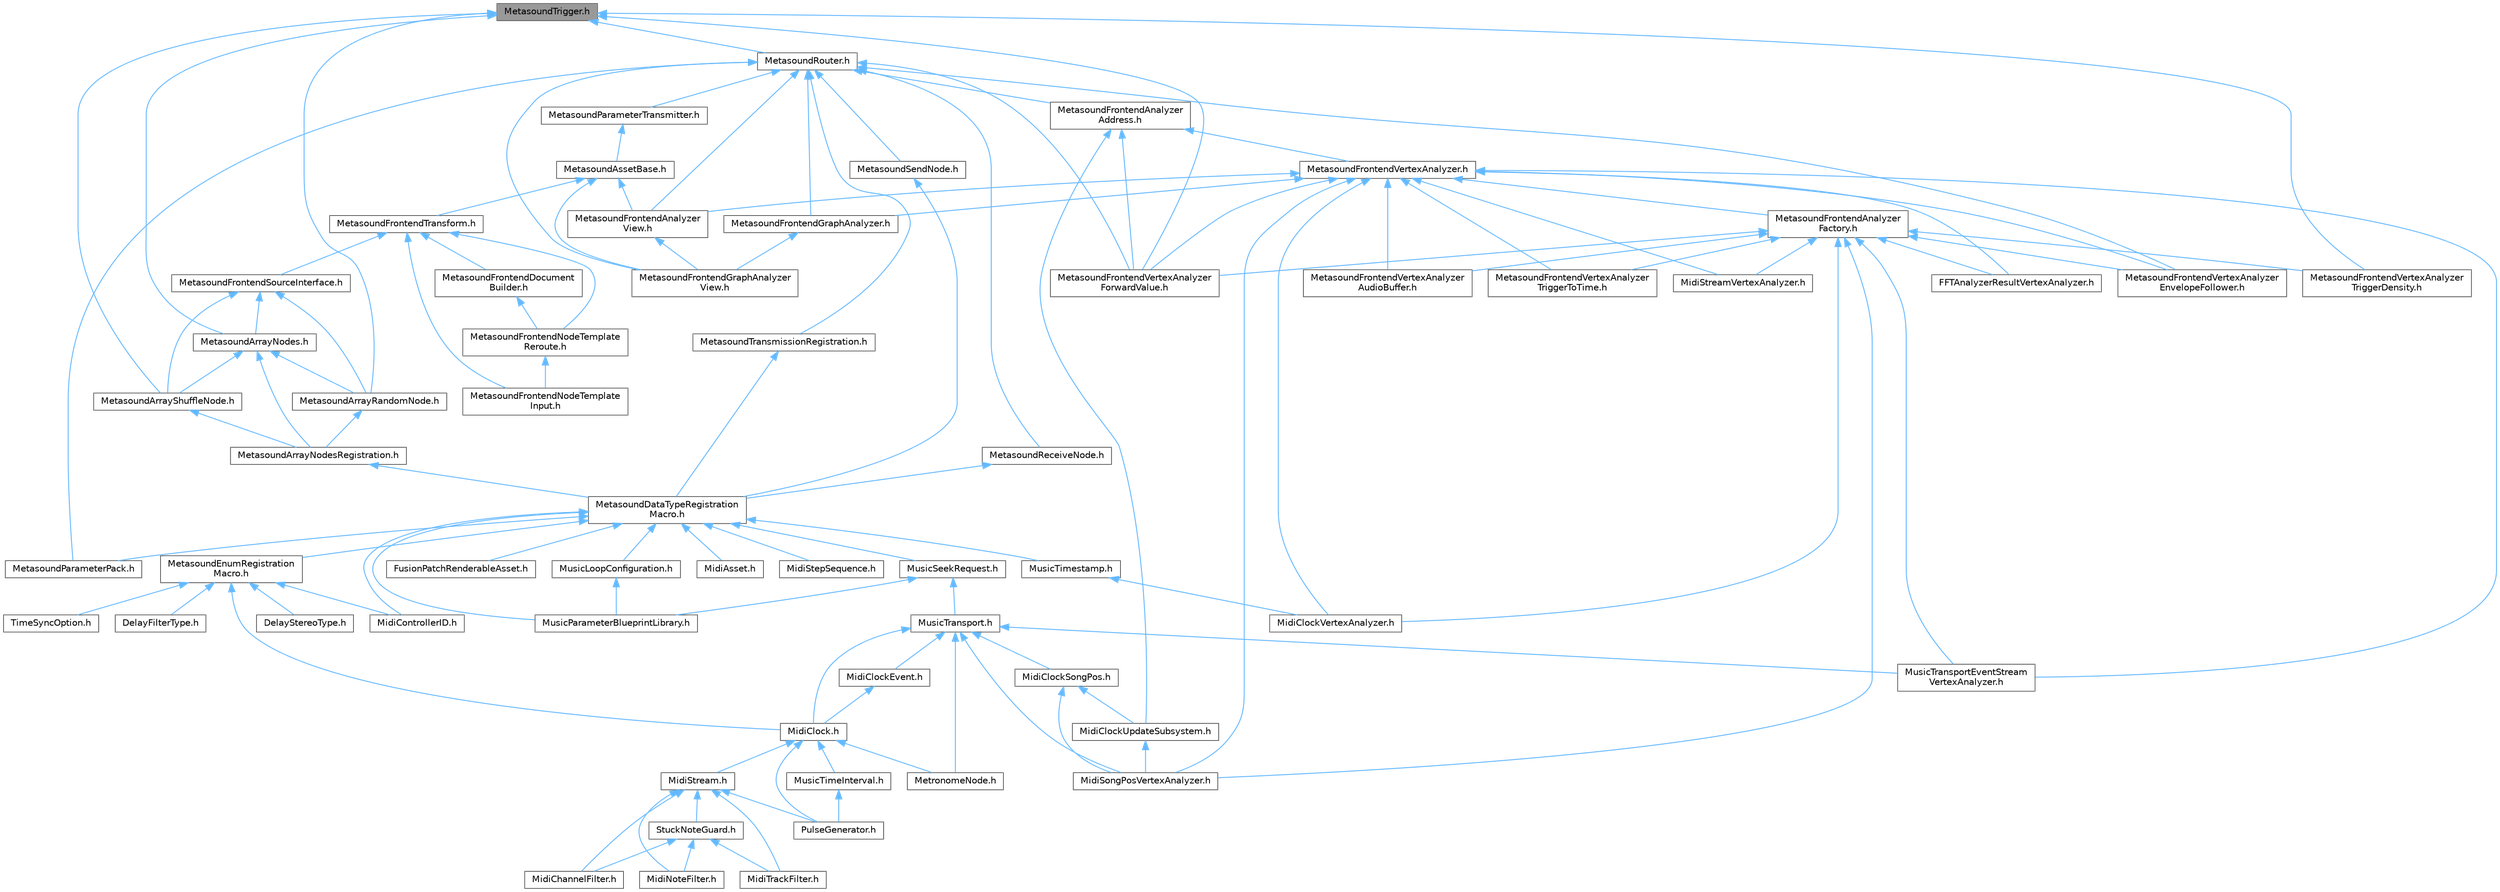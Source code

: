digraph "MetasoundTrigger.h"
{
 // INTERACTIVE_SVG=YES
 // LATEX_PDF_SIZE
  bgcolor="transparent";
  edge [fontname=Helvetica,fontsize=10,labelfontname=Helvetica,labelfontsize=10];
  node [fontname=Helvetica,fontsize=10,shape=box,height=0.2,width=0.4];
  Node1 [id="Node000001",label="MetasoundTrigger.h",height=0.2,width=0.4,color="gray40", fillcolor="grey60", style="filled", fontcolor="black",tooltip=" "];
  Node1 -> Node2 [id="edge1_Node000001_Node000002",dir="back",color="steelblue1",style="solid",tooltip=" "];
  Node2 [id="Node000002",label="MetasoundArrayNodes.h",height=0.2,width=0.4,color="grey40", fillcolor="white", style="filled",URL="$de/d05/MetasoundArrayNodes_8h.html",tooltip=" "];
  Node2 -> Node3 [id="edge2_Node000002_Node000003",dir="back",color="steelblue1",style="solid",tooltip=" "];
  Node3 [id="Node000003",label="MetasoundArrayNodesRegistration.h",height=0.2,width=0.4,color="grey40", fillcolor="white", style="filled",URL="$d2/d35/MetasoundArrayNodesRegistration_8h.html",tooltip=" "];
  Node3 -> Node4 [id="edge3_Node000003_Node000004",dir="back",color="steelblue1",style="solid",tooltip=" "];
  Node4 [id="Node000004",label="MetasoundDataTypeRegistration\lMacro.h",height=0.2,width=0.4,color="grey40", fillcolor="white", style="filled",URL="$d1/d2b/MetasoundDataTypeRegistrationMacro_8h.html",tooltip=" "];
  Node4 -> Node5 [id="edge4_Node000004_Node000005",dir="back",color="steelblue1",style="solid",tooltip=" "];
  Node5 [id="Node000005",label="FusionPatchRenderableAsset.h",height=0.2,width=0.4,color="grey40", fillcolor="white", style="filled",URL="$d0/dd5/FusionPatchRenderableAsset_8h.html",tooltip=" "];
  Node4 -> Node6 [id="edge5_Node000004_Node000006",dir="back",color="steelblue1",style="solid",tooltip=" "];
  Node6 [id="Node000006",label="MetasoundEnumRegistration\lMacro.h",height=0.2,width=0.4,color="grey40", fillcolor="white", style="filled",URL="$dd/da6/MetasoundEnumRegistrationMacro_8h.html",tooltip=" "];
  Node6 -> Node7 [id="edge6_Node000006_Node000007",dir="back",color="steelblue1",style="solid",tooltip=" "];
  Node7 [id="Node000007",label="DelayFilterType.h",height=0.2,width=0.4,color="grey40", fillcolor="white", style="filled",URL="$da/d13/DelayFilterType_8h.html",tooltip=" "];
  Node6 -> Node8 [id="edge7_Node000006_Node000008",dir="back",color="steelblue1",style="solid",tooltip=" "];
  Node8 [id="Node000008",label="DelayStereoType.h",height=0.2,width=0.4,color="grey40", fillcolor="white", style="filled",URL="$d4/db3/DelayStereoType_8h.html",tooltip=" "];
  Node6 -> Node9 [id="edge8_Node000006_Node000009",dir="back",color="steelblue1",style="solid",tooltip=" "];
  Node9 [id="Node000009",label="MidiClock.h",height=0.2,width=0.4,color="grey40", fillcolor="white", style="filled",URL="$df/d88/MidiClock_8h.html",tooltip=" "];
  Node9 -> Node10 [id="edge9_Node000009_Node000010",dir="back",color="steelblue1",style="solid",tooltip=" "];
  Node10 [id="Node000010",label="MetronomeNode.h",height=0.2,width=0.4,color="grey40", fillcolor="white", style="filled",URL="$d9/daa/MetronomeNode_8h.html",tooltip=" "];
  Node9 -> Node11 [id="edge10_Node000009_Node000011",dir="back",color="steelblue1",style="solid",tooltip=" "];
  Node11 [id="Node000011",label="MidiStream.h",height=0.2,width=0.4,color="grey40", fillcolor="white", style="filled",URL="$d8/ded/MidiStream_8h.html",tooltip=" "];
  Node11 -> Node12 [id="edge11_Node000011_Node000012",dir="back",color="steelblue1",style="solid",tooltip=" "];
  Node12 [id="Node000012",label="MidiChannelFilter.h",height=0.2,width=0.4,color="grey40", fillcolor="white", style="filled",URL="$d3/dab/MidiChannelFilter_8h.html",tooltip=" "];
  Node11 -> Node13 [id="edge12_Node000011_Node000013",dir="back",color="steelblue1",style="solid",tooltip=" "];
  Node13 [id="Node000013",label="MidiNoteFilter.h",height=0.2,width=0.4,color="grey40", fillcolor="white", style="filled",URL="$d4/d05/MidiNoteFilter_8h.html",tooltip=" "];
  Node11 -> Node14 [id="edge13_Node000011_Node000014",dir="back",color="steelblue1",style="solid",tooltip=" "];
  Node14 [id="Node000014",label="MidiTrackFilter.h",height=0.2,width=0.4,color="grey40", fillcolor="white", style="filled",URL="$d0/d2f/MidiTrackFilter_8h.html",tooltip=" "];
  Node11 -> Node15 [id="edge14_Node000011_Node000015",dir="back",color="steelblue1",style="solid",tooltip=" "];
  Node15 [id="Node000015",label="PulseGenerator.h",height=0.2,width=0.4,color="grey40", fillcolor="white", style="filled",URL="$da/db3/PulseGenerator_8h.html",tooltip=" "];
  Node11 -> Node16 [id="edge15_Node000011_Node000016",dir="back",color="steelblue1",style="solid",tooltip=" "];
  Node16 [id="Node000016",label="StuckNoteGuard.h",height=0.2,width=0.4,color="grey40", fillcolor="white", style="filled",URL="$df/dcf/StuckNoteGuard_8h.html",tooltip=" "];
  Node16 -> Node12 [id="edge16_Node000016_Node000012",dir="back",color="steelblue1",style="solid",tooltip=" "];
  Node16 -> Node13 [id="edge17_Node000016_Node000013",dir="back",color="steelblue1",style="solid",tooltip=" "];
  Node16 -> Node14 [id="edge18_Node000016_Node000014",dir="back",color="steelblue1",style="solid",tooltip=" "];
  Node9 -> Node17 [id="edge19_Node000009_Node000017",dir="back",color="steelblue1",style="solid",tooltip=" "];
  Node17 [id="Node000017",label="MusicTimeInterval.h",height=0.2,width=0.4,color="grey40", fillcolor="white", style="filled",URL="$dc/da7/MusicTimeInterval_8h.html",tooltip=" "];
  Node17 -> Node15 [id="edge20_Node000017_Node000015",dir="back",color="steelblue1",style="solid",tooltip=" "];
  Node9 -> Node15 [id="edge21_Node000009_Node000015",dir="back",color="steelblue1",style="solid",tooltip=" "];
  Node6 -> Node18 [id="edge22_Node000006_Node000018",dir="back",color="steelblue1",style="solid",tooltip=" "];
  Node18 [id="Node000018",label="MidiControllerID.h",height=0.2,width=0.4,color="grey40", fillcolor="white", style="filled",URL="$d0/d53/MidiControllerID_8h.html",tooltip=" "];
  Node6 -> Node19 [id="edge23_Node000006_Node000019",dir="back",color="steelblue1",style="solid",tooltip=" "];
  Node19 [id="Node000019",label="TimeSyncOption.h",height=0.2,width=0.4,color="grey40", fillcolor="white", style="filled",URL="$d4/dc5/HarmonixMetasound_2Public_2HarmonixMetasound_2DataTypes_2TimeSyncOption_8h.html",tooltip=" "];
  Node4 -> Node20 [id="edge24_Node000004_Node000020",dir="back",color="steelblue1",style="solid",tooltip=" "];
  Node20 [id="Node000020",label="MetasoundParameterPack.h",height=0.2,width=0.4,color="grey40", fillcolor="white", style="filled",URL="$d8/d84/MetasoundParameterPack_8h.html",tooltip=" "];
  Node4 -> Node21 [id="edge25_Node000004_Node000021",dir="back",color="steelblue1",style="solid",tooltip=" "];
  Node21 [id="Node000021",label="MidiAsset.h",height=0.2,width=0.4,color="grey40", fillcolor="white", style="filled",URL="$da/d6b/MidiAsset_8h.html",tooltip=" "];
  Node4 -> Node18 [id="edge26_Node000004_Node000018",dir="back",color="steelblue1",style="solid",tooltip=" "];
  Node4 -> Node22 [id="edge27_Node000004_Node000022",dir="back",color="steelblue1",style="solid",tooltip=" "];
  Node22 [id="Node000022",label="MidiStepSequence.h",height=0.2,width=0.4,color="grey40", fillcolor="white", style="filled",URL="$de/dbc/MidiStepSequence_8h.html",tooltip=" "];
  Node4 -> Node23 [id="edge28_Node000004_Node000023",dir="back",color="steelblue1",style="solid",tooltip=" "];
  Node23 [id="Node000023",label="MusicLoopConfiguration.h",height=0.2,width=0.4,color="grey40", fillcolor="white", style="filled",URL="$de/d33/MusicLoopConfiguration_8h.html",tooltip=" "];
  Node23 -> Node24 [id="edge29_Node000023_Node000024",dir="back",color="steelblue1",style="solid",tooltip=" "];
  Node24 [id="Node000024",label="MusicParameterBlueprintLibrary.h",height=0.2,width=0.4,color="grey40", fillcolor="white", style="filled",URL="$d0/d2e/MusicParameterBlueprintLibrary_8h.html",tooltip=" "];
  Node4 -> Node24 [id="edge30_Node000004_Node000024",dir="back",color="steelblue1",style="solid",tooltip=" "];
  Node4 -> Node25 [id="edge31_Node000004_Node000025",dir="back",color="steelblue1",style="solid",tooltip=" "];
  Node25 [id="Node000025",label="MusicSeekRequest.h",height=0.2,width=0.4,color="grey40", fillcolor="white", style="filled",URL="$d0/d38/MusicSeekRequest_8h.html",tooltip=" "];
  Node25 -> Node24 [id="edge32_Node000025_Node000024",dir="back",color="steelblue1",style="solid",tooltip=" "];
  Node25 -> Node26 [id="edge33_Node000025_Node000026",dir="back",color="steelblue1",style="solid",tooltip=" "];
  Node26 [id="Node000026",label="MusicTransport.h",height=0.2,width=0.4,color="grey40", fillcolor="white", style="filled",URL="$d2/d3d/MusicTransport_8h.html",tooltip=" "];
  Node26 -> Node10 [id="edge34_Node000026_Node000010",dir="back",color="steelblue1",style="solid",tooltip=" "];
  Node26 -> Node9 [id="edge35_Node000026_Node000009",dir="back",color="steelblue1",style="solid",tooltip=" "];
  Node26 -> Node27 [id="edge36_Node000026_Node000027",dir="back",color="steelblue1",style="solid",tooltip=" "];
  Node27 [id="Node000027",label="MidiClockEvent.h",height=0.2,width=0.4,color="grey40", fillcolor="white", style="filled",URL="$d7/d7d/MidiClockEvent_8h.html",tooltip=" "];
  Node27 -> Node9 [id="edge37_Node000027_Node000009",dir="back",color="steelblue1",style="solid",tooltip=" "];
  Node26 -> Node28 [id="edge38_Node000026_Node000028",dir="back",color="steelblue1",style="solid",tooltip=" "];
  Node28 [id="Node000028",label="MidiClockSongPos.h",height=0.2,width=0.4,color="grey40", fillcolor="white", style="filled",URL="$d2/d72/MidiClockSongPos_8h.html",tooltip=" "];
  Node28 -> Node29 [id="edge39_Node000028_Node000029",dir="back",color="steelblue1",style="solid",tooltip=" "];
  Node29 [id="Node000029",label="MidiClockUpdateSubsystem.h",height=0.2,width=0.4,color="grey40", fillcolor="white", style="filled",URL="$dc/d52/MidiClockUpdateSubsystem_8h.html",tooltip=" "];
  Node29 -> Node30 [id="edge40_Node000029_Node000030",dir="back",color="steelblue1",style="solid",tooltip=" "];
  Node30 [id="Node000030",label="MidiSongPosVertexAnalyzer.h",height=0.2,width=0.4,color="grey40", fillcolor="white", style="filled",URL="$db/d10/MidiSongPosVertexAnalyzer_8h.html",tooltip=" "];
  Node28 -> Node30 [id="edge41_Node000028_Node000030",dir="back",color="steelblue1",style="solid",tooltip=" "];
  Node26 -> Node30 [id="edge42_Node000026_Node000030",dir="back",color="steelblue1",style="solid",tooltip=" "];
  Node26 -> Node31 [id="edge43_Node000026_Node000031",dir="back",color="steelblue1",style="solid",tooltip=" "];
  Node31 [id="Node000031",label="MusicTransportEventStream\lVertexAnalyzer.h",height=0.2,width=0.4,color="grey40", fillcolor="white", style="filled",URL="$d1/da4/MusicTransportEventStreamVertexAnalyzer_8h.html",tooltip=" "];
  Node4 -> Node32 [id="edge44_Node000004_Node000032",dir="back",color="steelblue1",style="solid",tooltip=" "];
  Node32 [id="Node000032",label="MusicTimestamp.h",height=0.2,width=0.4,color="grey40", fillcolor="white", style="filled",URL="$dc/d8f/MusicTimestamp_8h.html",tooltip=" "];
  Node32 -> Node33 [id="edge45_Node000032_Node000033",dir="back",color="steelblue1",style="solid",tooltip=" "];
  Node33 [id="Node000033",label="MidiClockVertexAnalyzer.h",height=0.2,width=0.4,color="grey40", fillcolor="white", style="filled",URL="$d5/dfa/MidiClockVertexAnalyzer_8h.html",tooltip=" "];
  Node2 -> Node34 [id="edge46_Node000002_Node000034",dir="back",color="steelblue1",style="solid",tooltip=" "];
  Node34 [id="Node000034",label="MetasoundArrayRandomNode.h",height=0.2,width=0.4,color="grey40", fillcolor="white", style="filled",URL="$d3/d94/MetasoundArrayRandomNode_8h.html",tooltip=" "];
  Node34 -> Node3 [id="edge47_Node000034_Node000003",dir="back",color="steelblue1",style="solid",tooltip=" "];
  Node2 -> Node35 [id="edge48_Node000002_Node000035",dir="back",color="steelblue1",style="solid",tooltip=" "];
  Node35 [id="Node000035",label="MetasoundArrayShuffleNode.h",height=0.2,width=0.4,color="grey40", fillcolor="white", style="filled",URL="$db/dcb/MetasoundArrayShuffleNode_8h.html",tooltip=" "];
  Node35 -> Node3 [id="edge49_Node000035_Node000003",dir="back",color="steelblue1",style="solid",tooltip=" "];
  Node1 -> Node34 [id="edge50_Node000001_Node000034",dir="back",color="steelblue1",style="solid",tooltip=" "];
  Node1 -> Node35 [id="edge51_Node000001_Node000035",dir="back",color="steelblue1",style="solid",tooltip=" "];
  Node1 -> Node36 [id="edge52_Node000001_Node000036",dir="back",color="steelblue1",style="solid",tooltip=" "];
  Node36 [id="Node000036",label="MetasoundFrontendVertexAnalyzer\lForwardValue.h",height=0.2,width=0.4,color="grey40", fillcolor="white", style="filled",URL="$d2/d15/MetasoundFrontendVertexAnalyzerForwardValue_8h.html",tooltip=" "];
  Node1 -> Node37 [id="edge53_Node000001_Node000037",dir="back",color="steelblue1",style="solid",tooltip=" "];
  Node37 [id="Node000037",label="MetasoundFrontendVertexAnalyzer\lTriggerDensity.h",height=0.2,width=0.4,color="grey40", fillcolor="white", style="filled",URL="$dd/df1/MetasoundFrontendVertexAnalyzerTriggerDensity_8h.html",tooltip=" "];
  Node1 -> Node38 [id="edge54_Node000001_Node000038",dir="back",color="steelblue1",style="solid",tooltip=" "];
  Node38 [id="Node000038",label="MetasoundRouter.h",height=0.2,width=0.4,color="grey40", fillcolor="white", style="filled",URL="$da/d1c/MetasoundRouter_8h.html",tooltip=" "];
  Node38 -> Node39 [id="edge55_Node000038_Node000039",dir="back",color="steelblue1",style="solid",tooltip=" "];
  Node39 [id="Node000039",label="MetasoundFrontendAnalyzer\lAddress.h",height=0.2,width=0.4,color="grey40", fillcolor="white", style="filled",URL="$d0/dd8/MetasoundFrontendAnalyzerAddress_8h.html",tooltip=" "];
  Node39 -> Node40 [id="edge56_Node000039_Node000040",dir="back",color="steelblue1",style="solid",tooltip=" "];
  Node40 [id="Node000040",label="MetasoundFrontendVertexAnalyzer.h",height=0.2,width=0.4,color="grey40", fillcolor="white", style="filled",URL="$db/d7d/MetasoundFrontendVertexAnalyzer_8h.html",tooltip=" "];
  Node40 -> Node41 [id="edge57_Node000040_Node000041",dir="back",color="steelblue1",style="solid",tooltip=" "];
  Node41 [id="Node000041",label="FFTAnalyzerResultVertexAnalyzer.h",height=0.2,width=0.4,color="grey40", fillcolor="white", style="filled",URL="$d6/d38/FFTAnalyzerResultVertexAnalyzer_8h.html",tooltip=" "];
  Node40 -> Node42 [id="edge58_Node000040_Node000042",dir="back",color="steelblue1",style="solid",tooltip=" "];
  Node42 [id="Node000042",label="MetasoundFrontendAnalyzer\lFactory.h",height=0.2,width=0.4,color="grey40", fillcolor="white", style="filled",URL="$d1/dc2/MetasoundFrontendAnalyzerFactory_8h.html",tooltip=" "];
  Node42 -> Node41 [id="edge59_Node000042_Node000041",dir="back",color="steelblue1",style="solid",tooltip=" "];
  Node42 -> Node43 [id="edge60_Node000042_Node000043",dir="back",color="steelblue1",style="solid",tooltip=" "];
  Node43 [id="Node000043",label="MetasoundFrontendVertexAnalyzer\lAudioBuffer.h",height=0.2,width=0.4,color="grey40", fillcolor="white", style="filled",URL="$d2/db9/MetasoundFrontendVertexAnalyzerAudioBuffer_8h.html",tooltip=" "];
  Node42 -> Node44 [id="edge61_Node000042_Node000044",dir="back",color="steelblue1",style="solid",tooltip=" "];
  Node44 [id="Node000044",label="MetasoundFrontendVertexAnalyzer\lEnvelopeFollower.h",height=0.2,width=0.4,color="grey40", fillcolor="white", style="filled",URL="$d1/deb/MetasoundFrontendVertexAnalyzerEnvelopeFollower_8h.html",tooltip=" "];
  Node42 -> Node36 [id="edge62_Node000042_Node000036",dir="back",color="steelblue1",style="solid",tooltip=" "];
  Node42 -> Node37 [id="edge63_Node000042_Node000037",dir="back",color="steelblue1",style="solid",tooltip=" "];
  Node42 -> Node45 [id="edge64_Node000042_Node000045",dir="back",color="steelblue1",style="solid",tooltip=" "];
  Node45 [id="Node000045",label="MetasoundFrontendVertexAnalyzer\lTriggerToTime.h",height=0.2,width=0.4,color="grey40", fillcolor="white", style="filled",URL="$d1/d93/MetasoundFrontendVertexAnalyzerTriggerToTime_8h.html",tooltip=" "];
  Node42 -> Node33 [id="edge65_Node000042_Node000033",dir="back",color="steelblue1",style="solid",tooltip=" "];
  Node42 -> Node30 [id="edge66_Node000042_Node000030",dir="back",color="steelblue1",style="solid",tooltip=" "];
  Node42 -> Node46 [id="edge67_Node000042_Node000046",dir="back",color="steelblue1",style="solid",tooltip=" "];
  Node46 [id="Node000046",label="MidiStreamVertexAnalyzer.h",height=0.2,width=0.4,color="grey40", fillcolor="white", style="filled",URL="$da/d0f/MidiStreamVertexAnalyzer_8h.html",tooltip=" "];
  Node42 -> Node31 [id="edge68_Node000042_Node000031",dir="back",color="steelblue1",style="solid",tooltip=" "];
  Node40 -> Node47 [id="edge69_Node000040_Node000047",dir="back",color="steelblue1",style="solid",tooltip=" "];
  Node47 [id="Node000047",label="MetasoundFrontendAnalyzer\lView.h",height=0.2,width=0.4,color="grey40", fillcolor="white", style="filled",URL="$d0/d5e/MetasoundFrontendAnalyzerView_8h.html",tooltip=" "];
  Node47 -> Node48 [id="edge70_Node000047_Node000048",dir="back",color="steelblue1",style="solid",tooltip=" "];
  Node48 [id="Node000048",label="MetasoundFrontendGraphAnalyzer\lView.h",height=0.2,width=0.4,color="grey40", fillcolor="white", style="filled",URL="$d6/dd1/MetasoundFrontendGraphAnalyzerView_8h.html",tooltip=" "];
  Node40 -> Node49 [id="edge71_Node000040_Node000049",dir="back",color="steelblue1",style="solid",tooltip=" "];
  Node49 [id="Node000049",label="MetasoundFrontendGraphAnalyzer.h",height=0.2,width=0.4,color="grey40", fillcolor="white", style="filled",URL="$de/d04/MetasoundFrontendGraphAnalyzer_8h.html",tooltip=" "];
  Node49 -> Node48 [id="edge72_Node000049_Node000048",dir="back",color="steelblue1",style="solid",tooltip=" "];
  Node40 -> Node43 [id="edge73_Node000040_Node000043",dir="back",color="steelblue1",style="solid",tooltip=" "];
  Node40 -> Node44 [id="edge74_Node000040_Node000044",dir="back",color="steelblue1",style="solid",tooltip=" "];
  Node40 -> Node36 [id="edge75_Node000040_Node000036",dir="back",color="steelblue1",style="solid",tooltip=" "];
  Node40 -> Node45 [id="edge76_Node000040_Node000045",dir="back",color="steelblue1",style="solid",tooltip=" "];
  Node40 -> Node33 [id="edge77_Node000040_Node000033",dir="back",color="steelblue1",style="solid",tooltip=" "];
  Node40 -> Node30 [id="edge78_Node000040_Node000030",dir="back",color="steelblue1",style="solid",tooltip=" "];
  Node40 -> Node46 [id="edge79_Node000040_Node000046",dir="back",color="steelblue1",style="solid",tooltip=" "];
  Node40 -> Node31 [id="edge80_Node000040_Node000031",dir="back",color="steelblue1",style="solid",tooltip=" "];
  Node39 -> Node36 [id="edge81_Node000039_Node000036",dir="back",color="steelblue1",style="solid",tooltip=" "];
  Node39 -> Node29 [id="edge82_Node000039_Node000029",dir="back",color="steelblue1",style="solid",tooltip=" "];
  Node38 -> Node47 [id="edge83_Node000038_Node000047",dir="back",color="steelblue1",style="solid",tooltip=" "];
  Node38 -> Node49 [id="edge84_Node000038_Node000049",dir="back",color="steelblue1",style="solid",tooltip=" "];
  Node38 -> Node48 [id="edge85_Node000038_Node000048",dir="back",color="steelblue1",style="solid",tooltip=" "];
  Node38 -> Node44 [id="edge86_Node000038_Node000044",dir="back",color="steelblue1",style="solid",tooltip=" "];
  Node38 -> Node36 [id="edge87_Node000038_Node000036",dir="back",color="steelblue1",style="solid",tooltip=" "];
  Node38 -> Node20 [id="edge88_Node000038_Node000020",dir="back",color="steelblue1",style="solid",tooltip=" "];
  Node38 -> Node50 [id="edge89_Node000038_Node000050",dir="back",color="steelblue1",style="solid",tooltip=" "];
  Node50 [id="Node000050",label="MetasoundParameterTransmitter.h",height=0.2,width=0.4,color="grey40", fillcolor="white", style="filled",URL="$d7/d27/MetasoundParameterTransmitter_8h.html",tooltip=" "];
  Node50 -> Node51 [id="edge90_Node000050_Node000051",dir="back",color="steelblue1",style="solid",tooltip=" "];
  Node51 [id="Node000051",label="MetasoundAssetBase.h",height=0.2,width=0.4,color="grey40", fillcolor="white", style="filled",URL="$d5/d81/MetasoundAssetBase_8h.html",tooltip=" "];
  Node51 -> Node47 [id="edge91_Node000051_Node000047",dir="back",color="steelblue1",style="solid",tooltip=" "];
  Node51 -> Node48 [id="edge92_Node000051_Node000048",dir="back",color="steelblue1",style="solid",tooltip=" "];
  Node51 -> Node52 [id="edge93_Node000051_Node000052",dir="back",color="steelblue1",style="solid",tooltip=" "];
  Node52 [id="Node000052",label="MetasoundFrontendTransform.h",height=0.2,width=0.4,color="grey40", fillcolor="white", style="filled",URL="$dc/d48/MetasoundFrontendTransform_8h.html",tooltip=" "];
  Node52 -> Node53 [id="edge94_Node000052_Node000053",dir="back",color="steelblue1",style="solid",tooltip=" "];
  Node53 [id="Node000053",label="MetasoundFrontendDocument\lBuilder.h",height=0.2,width=0.4,color="grey40", fillcolor="white", style="filled",URL="$da/dfa/MetasoundFrontendDocumentBuilder_8h.html",tooltip=" "];
  Node53 -> Node54 [id="edge95_Node000053_Node000054",dir="back",color="steelblue1",style="solid",tooltip=" "];
  Node54 [id="Node000054",label="MetasoundFrontendNodeTemplate\lReroute.h",height=0.2,width=0.4,color="grey40", fillcolor="white", style="filled",URL="$d7/d33/MetasoundFrontendNodeTemplateReroute_8h.html",tooltip=" "];
  Node54 -> Node55 [id="edge96_Node000054_Node000055",dir="back",color="steelblue1",style="solid",tooltip=" "];
  Node55 [id="Node000055",label="MetasoundFrontendNodeTemplate\lInput.h",height=0.2,width=0.4,color="grey40", fillcolor="white", style="filled",URL="$d6/d69/MetasoundFrontendNodeTemplateInput_8h.html",tooltip=" "];
  Node52 -> Node55 [id="edge97_Node000052_Node000055",dir="back",color="steelblue1",style="solid",tooltip=" "];
  Node52 -> Node54 [id="edge98_Node000052_Node000054",dir="back",color="steelblue1",style="solid",tooltip=" "];
  Node52 -> Node56 [id="edge99_Node000052_Node000056",dir="back",color="steelblue1",style="solid",tooltip=" "];
  Node56 [id="Node000056",label="MetasoundFrontendSourceInterface.h",height=0.2,width=0.4,color="grey40", fillcolor="white", style="filled",URL="$de/db5/MetasoundFrontendSourceInterface_8h.html",tooltip=" "];
  Node56 -> Node2 [id="edge100_Node000056_Node000002",dir="back",color="steelblue1",style="solid",tooltip=" "];
  Node56 -> Node34 [id="edge101_Node000056_Node000034",dir="back",color="steelblue1",style="solid",tooltip=" "];
  Node56 -> Node35 [id="edge102_Node000056_Node000035",dir="back",color="steelblue1",style="solid",tooltip=" "];
  Node38 -> Node57 [id="edge103_Node000038_Node000057",dir="back",color="steelblue1",style="solid",tooltip=" "];
  Node57 [id="Node000057",label="MetasoundReceiveNode.h",height=0.2,width=0.4,color="grey40", fillcolor="white", style="filled",URL="$d3/d08/MetasoundReceiveNode_8h.html",tooltip=" "];
  Node57 -> Node4 [id="edge104_Node000057_Node000004",dir="back",color="steelblue1",style="solid",tooltip=" "];
  Node38 -> Node58 [id="edge105_Node000038_Node000058",dir="back",color="steelblue1",style="solid",tooltip=" "];
  Node58 [id="Node000058",label="MetasoundSendNode.h",height=0.2,width=0.4,color="grey40", fillcolor="white", style="filled",URL="$dc/dca/MetasoundSendNode_8h.html",tooltip=" "];
  Node58 -> Node4 [id="edge106_Node000058_Node000004",dir="back",color="steelblue1",style="solid",tooltip=" "];
  Node38 -> Node59 [id="edge107_Node000038_Node000059",dir="back",color="steelblue1",style="solid",tooltip=" "];
  Node59 [id="Node000059",label="MetasoundTransmissionRegistration.h",height=0.2,width=0.4,color="grey40", fillcolor="white", style="filled",URL="$d8/da5/MetasoundTransmissionRegistration_8h.html",tooltip=" "];
  Node59 -> Node4 [id="edge108_Node000059_Node000004",dir="back",color="steelblue1",style="solid",tooltip=" "];
}
